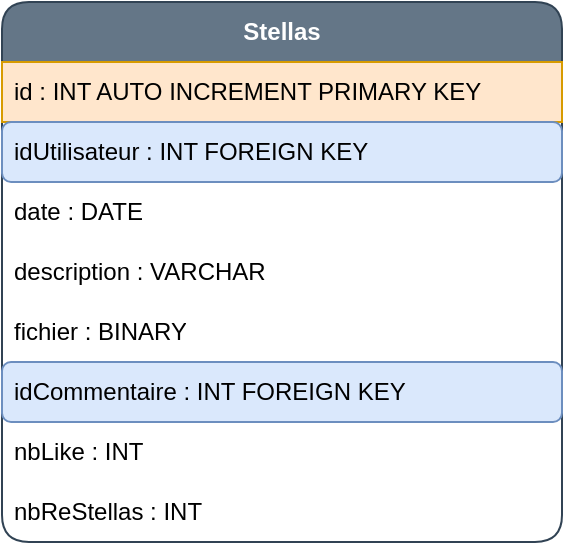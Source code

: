<mxfile version="20.6.0" type="device"><diagram id="96NW_DSM2oQk6sWQXYTq" name="Page-1"><mxGraphModel dx="1635" dy="838" grid="1" gridSize="10" guides="1" tooltips="1" connect="1" arrows="1" fold="1" page="1" pageScale="1" pageWidth="827" pageHeight="1169" math="0" shadow="0"><root><mxCell id="0"/><mxCell id="1" parent="0"/><mxCell id="kt5AB8yvPh0fOPpe-VHq-1" value="&lt;b&gt;Stellas&lt;/b&gt;" style="swimlane;fontStyle=0;childLayout=stackLayout;horizontal=1;startSize=30;horizontalStack=0;resizeParent=1;resizeParentMax=0;resizeLast=0;collapsible=1;marginBottom=0;whiteSpace=wrap;html=1;rounded=1;fillColor=#647687;fontColor=#ffffff;strokeColor=#314354;" vertex="1" parent="1"><mxGeometry x="370" y="270" width="280" height="270" as="geometry"/></mxCell><mxCell id="kt5AB8yvPh0fOPpe-VHq-2" value="id : INT AUTO INCREMENT PRIMARY KEY" style="text;strokeColor=#d79b00;fillColor=#ffe6cc;align=left;verticalAlign=middle;spacingLeft=4;spacingRight=4;overflow=hidden;points=[[0,0.5],[1,0.5]];portConstraint=eastwest;rotatable=0;whiteSpace=wrap;html=1;" vertex="1" parent="kt5AB8yvPh0fOPpe-VHq-1"><mxGeometry y="30" width="280" height="30" as="geometry"/></mxCell><mxCell id="kt5AB8yvPh0fOPpe-VHq-3" value="idUtilisateur : INT FOREIGN KEY" style="text;strokeColor=#6c8ebf;fillColor=#dae8fc;align=left;verticalAlign=middle;spacingLeft=4;spacingRight=4;overflow=hidden;points=[[0,0.5],[1,0.5]];portConstraint=eastwest;rotatable=0;whiteSpace=wrap;html=1;rounded=1;" vertex="1" parent="kt5AB8yvPh0fOPpe-VHq-1"><mxGeometry y="60" width="280" height="30" as="geometry"/></mxCell><mxCell id="kt5AB8yvPh0fOPpe-VHq-4" value="date : DATE" style="text;strokeColor=none;fillColor=none;align=left;verticalAlign=middle;spacingLeft=4;spacingRight=4;overflow=hidden;points=[[0,0.5],[1,0.5]];portConstraint=eastwest;rotatable=0;whiteSpace=wrap;html=1;rounded=1;" vertex="1" parent="kt5AB8yvPh0fOPpe-VHq-1"><mxGeometry y="90" width="280" height="30" as="geometry"/></mxCell><mxCell id="kt5AB8yvPh0fOPpe-VHq-5" value="description : VARCHAR" style="text;strokeColor=none;fillColor=none;align=left;verticalAlign=middle;spacingLeft=4;spacingRight=4;overflow=hidden;points=[[0,0.5],[1,0.5]];portConstraint=eastwest;rotatable=0;whiteSpace=wrap;html=1;rounded=1;" vertex="1" parent="kt5AB8yvPh0fOPpe-VHq-1"><mxGeometry y="120" width="280" height="30" as="geometry"/></mxCell><mxCell id="kt5AB8yvPh0fOPpe-VHq-6" value="fichier : BINARY" style="text;strokeColor=none;fillColor=none;align=left;verticalAlign=middle;spacingLeft=4;spacingRight=4;overflow=hidden;points=[[0,0.5],[1,0.5]];portConstraint=eastwest;rotatable=0;whiteSpace=wrap;html=1;rounded=1;" vertex="1" parent="kt5AB8yvPh0fOPpe-VHq-1"><mxGeometry y="150" width="280" height="30" as="geometry"/></mxCell><mxCell id="kt5AB8yvPh0fOPpe-VHq-7" value="idCommentaire : INT FOREIGN KEY" style="text;strokeColor=#6c8ebf;fillColor=#dae8fc;align=left;verticalAlign=middle;spacingLeft=4;spacingRight=4;overflow=hidden;points=[[0,0.5],[1,0.5]];portConstraint=eastwest;rotatable=0;whiteSpace=wrap;html=1;rounded=1;" vertex="1" parent="kt5AB8yvPh0fOPpe-VHq-1"><mxGeometry y="180" width="280" height="30" as="geometry"/></mxCell><mxCell id="kt5AB8yvPh0fOPpe-VHq-8" value="nbLike : INT" style="text;strokeColor=none;fillColor=none;align=left;verticalAlign=middle;spacingLeft=4;spacingRight=4;overflow=hidden;points=[[0,0.5],[1,0.5]];portConstraint=eastwest;rotatable=0;whiteSpace=wrap;html=1;rounded=1;" vertex="1" parent="kt5AB8yvPh0fOPpe-VHq-1"><mxGeometry y="210" width="280" height="30" as="geometry"/></mxCell><mxCell id="kt5AB8yvPh0fOPpe-VHq-9" value="nbReStellas : INT" style="text;strokeColor=none;fillColor=none;align=left;verticalAlign=middle;spacingLeft=4;spacingRight=4;overflow=hidden;points=[[0,0.5],[1,0.5]];portConstraint=eastwest;rotatable=0;whiteSpace=wrap;html=1;rounded=1;" vertex="1" parent="kt5AB8yvPh0fOPpe-VHq-1"><mxGeometry y="240" width="280" height="30" as="geometry"/></mxCell></root></mxGraphModel></diagram></mxfile>